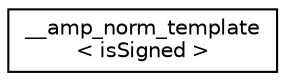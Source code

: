 digraph "Graphical Class Hierarchy"
{
  edge [fontname="Helvetica",fontsize="10",labelfontname="Helvetica",labelfontsize="10"];
  node [fontname="Helvetica",fontsize="10",shape=record];
  rankdir="LR";
  Node1 [label="__amp_norm_template\l\< isSigned \>",height=0.2,width=0.4,color="black", fillcolor="white", style="filled",URL="$class____amp__norm__template.html"];
}
